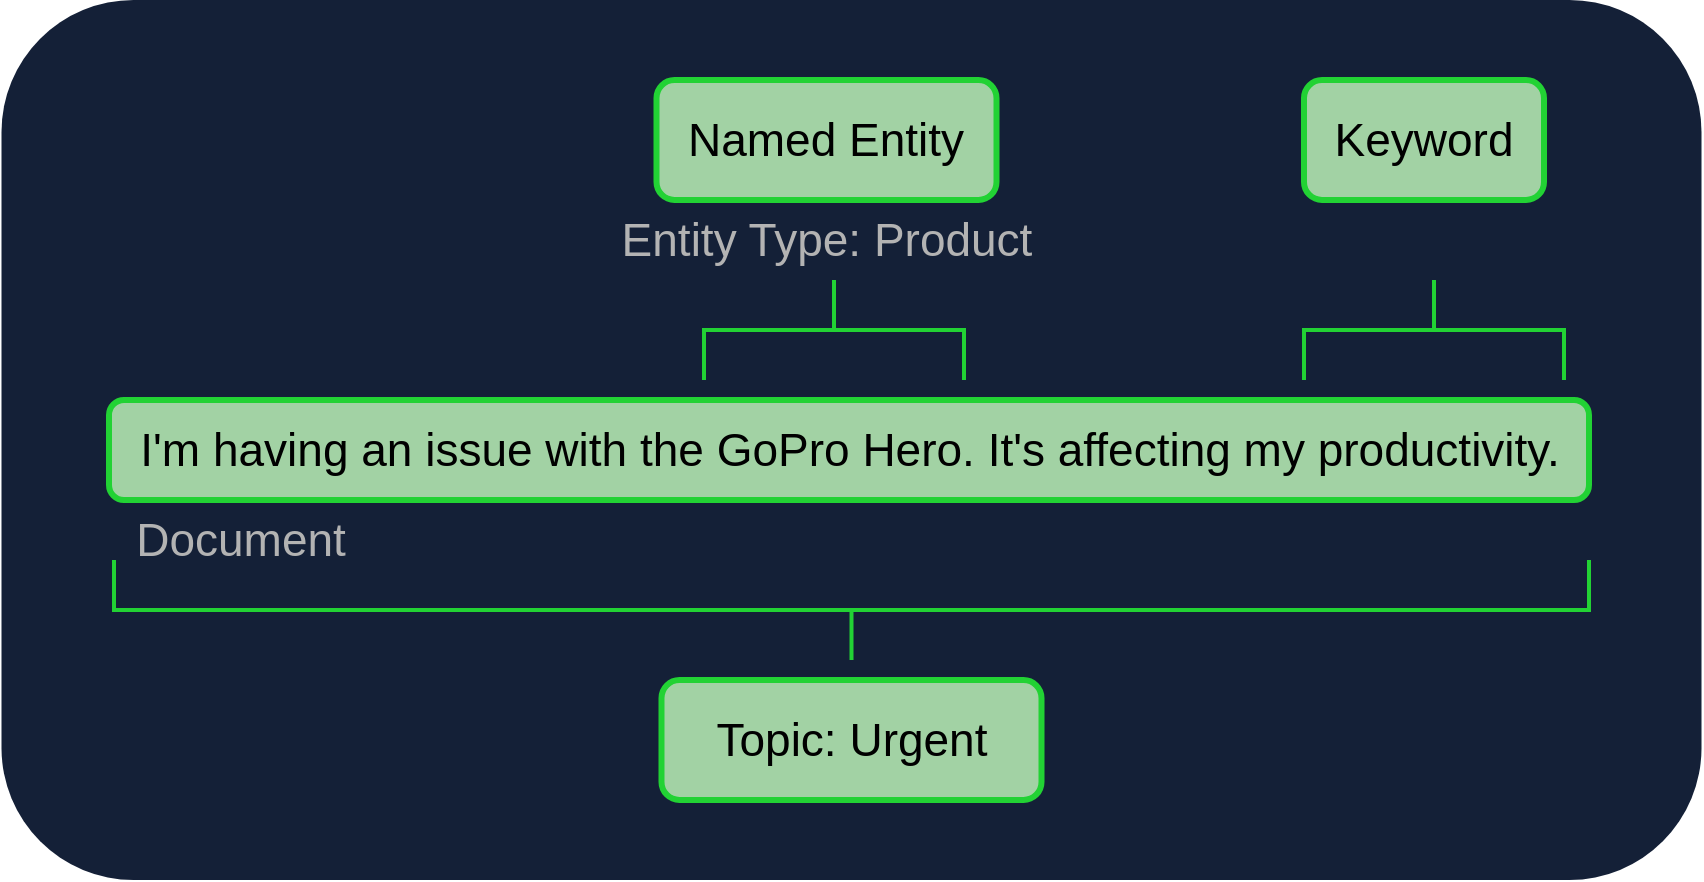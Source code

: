 <mxfile version="27.1.6">
  <diagram name="Page-1" id="POaLV1qd_8ivgcaJ0k6t">
    <mxGraphModel dx="1356" dy="1821" grid="1" gridSize="10" guides="1" tooltips="1" connect="1" arrows="1" fold="1" page="1" pageScale="1" pageWidth="850" pageHeight="1100" math="0" shadow="0">
      <root>
        <mxCell id="0" />
        <mxCell id="1" parent="0" />
        <mxCell id="8z2NHTdnz_yu78FJvaMC-28" value="" style="rounded=1;whiteSpace=wrap;html=1;strokeColor=none;strokeWidth=3;align=center;verticalAlign=middle;fontFamily=Helvetica;fontSize=12;fontColor=default;fillColor=#142037;" vertex="1" parent="1">
          <mxGeometry x="158.75" y="-90" width="850" height="440" as="geometry" />
        </mxCell>
        <mxCell id="8z2NHTdnz_yu78FJvaMC-2" value="&lt;font style=&quot;font-size: 23px;&quot;&gt;I&#39;m having an issue with the GoPro Hero. It&#39;s affecting my productivity.&lt;/font&gt;" style="rounded=1;whiteSpace=wrap;html=1;strokeColor=#22D234;fillColor=#A2D2A4;strokeWidth=3;" vertex="1" parent="1">
          <mxGeometry x="212.5" y="110" width="740" height="50" as="geometry" />
        </mxCell>
        <mxCell id="8z2NHTdnz_yu78FJvaMC-19" style="edgeStyle=orthogonalEdgeStyle;rounded=0;orthogonalLoop=1;jettySize=auto;html=1;exitX=0.5;exitY=1;exitDx=0;exitDy=0;" edge="1" parent="1">
          <mxGeometry relative="1" as="geometry">
            <mxPoint x="250" y="80" as="sourcePoint" />
            <mxPoint x="250" y="80" as="targetPoint" />
          </mxGeometry>
        </mxCell>
        <mxCell id="8z2NHTdnz_yu78FJvaMC-26" value="" style="strokeWidth=2;html=1;shape=mxgraph.flowchart.annotation_2;align=left;labelPosition=right;pointerEvents=1;rounded=1;strokeColor=#22D234;verticalAlign=middle;fontFamily=Helvetica;fontSize=12;fontColor=default;fillColor=#A2D2A4;direction=north;" vertex="1" parent="1">
          <mxGeometry x="215" y="190" width="737.5" height="50" as="geometry" />
        </mxCell>
        <mxCell id="8z2NHTdnz_yu78FJvaMC-30" value="&lt;font style=&quot;font-size: 23px;&quot;&gt;Topic: Urgent&lt;/font&gt;" style="rounded=1;whiteSpace=wrap;html=1;strokeColor=#22D234;strokeWidth=3;align=center;verticalAlign=middle;fontFamily=Helvetica;fontSize=12;fontColor=default;fillColor=#A2D2A4;" vertex="1" parent="1">
          <mxGeometry x="488.75" y="250" width="190" height="60" as="geometry" />
        </mxCell>
        <mxCell id="8z2NHTdnz_yu78FJvaMC-31" value="" style="strokeWidth=2;html=1;shape=mxgraph.flowchart.annotation_2;align=left;labelPosition=right;pointerEvents=1;rounded=1;strokeColor=#22D234;verticalAlign=middle;fontFamily=Helvetica;fontSize=12;fontColor=default;fillColor=#A2D2A4;direction=south;" vertex="1" parent="1">
          <mxGeometry x="510" y="50" width="130" height="50" as="geometry" />
        </mxCell>
        <mxCell id="8z2NHTdnz_yu78FJvaMC-32" value="&lt;font style=&quot;font-size: 23px;&quot;&gt;Named Entity&lt;/font&gt;" style="rounded=1;whiteSpace=wrap;html=1;strokeColor=#22D234;strokeWidth=3;align=center;verticalAlign=middle;fontFamily=Helvetica;fontSize=12;fontColor=default;fillColor=#A2D2A4;" vertex="1" parent="1">
          <mxGeometry x="486.25" y="-50" width="170" height="60" as="geometry" />
        </mxCell>
        <mxCell id="8z2NHTdnz_yu78FJvaMC-33" value="" style="strokeWidth=2;html=1;shape=mxgraph.flowchart.annotation_2;align=left;labelPosition=right;pointerEvents=1;rounded=1;strokeColor=#22D234;verticalAlign=middle;fontFamily=Helvetica;fontSize=12;fontColor=default;fillColor=#A2D2A4;direction=south;" vertex="1" parent="1">
          <mxGeometry x="810" y="50" width="130" height="50" as="geometry" />
        </mxCell>
        <mxCell id="8z2NHTdnz_yu78FJvaMC-34" value="&lt;font style=&quot;font-size: 23px;&quot;&gt;Keyword&lt;/font&gt;" style="rounded=1;whiteSpace=wrap;html=1;strokeColor=#22D234;strokeWidth=3;align=center;verticalAlign=middle;fontFamily=Helvetica;fontSize=12;fontColor=default;fillColor=#A2D2A4;" vertex="1" parent="1">
          <mxGeometry x="810" y="-50" width="120" height="60" as="geometry" />
        </mxCell>
        <mxCell id="8z2NHTdnz_yu78FJvaMC-35" value="&lt;font style=&quot;font-size: 23px; color: rgb(179, 179, 179);&quot;&gt;Entity Type: Product&lt;/font&gt;" style="text;html=1;align=center;verticalAlign=middle;resizable=0;points=[];autosize=1;strokeColor=none;fillColor=none;fontFamily=Helvetica;fontSize=12;fontColor=default;" vertex="1" parent="1">
          <mxGeometry x="456.25" y="10" width="230" height="40" as="geometry" />
        </mxCell>
        <mxCell id="8z2NHTdnz_yu78FJvaMC-37" value="&lt;span style=&quot;color: rgb(179, 179, 179);&quot;&gt;&lt;font style=&quot;font-size: 23px;&quot;&gt;Document&lt;/font&gt;&lt;/span&gt;" style="text;html=1;align=center;verticalAlign=middle;resizable=0;points=[];autosize=1;strokeColor=none;fillColor=none;fontFamily=Helvetica;fontSize=12;fontColor=default;" vertex="1" parent="1">
          <mxGeometry x="212.5" y="160" width="130" height="40" as="geometry" />
        </mxCell>
      </root>
    </mxGraphModel>
  </diagram>
</mxfile>
